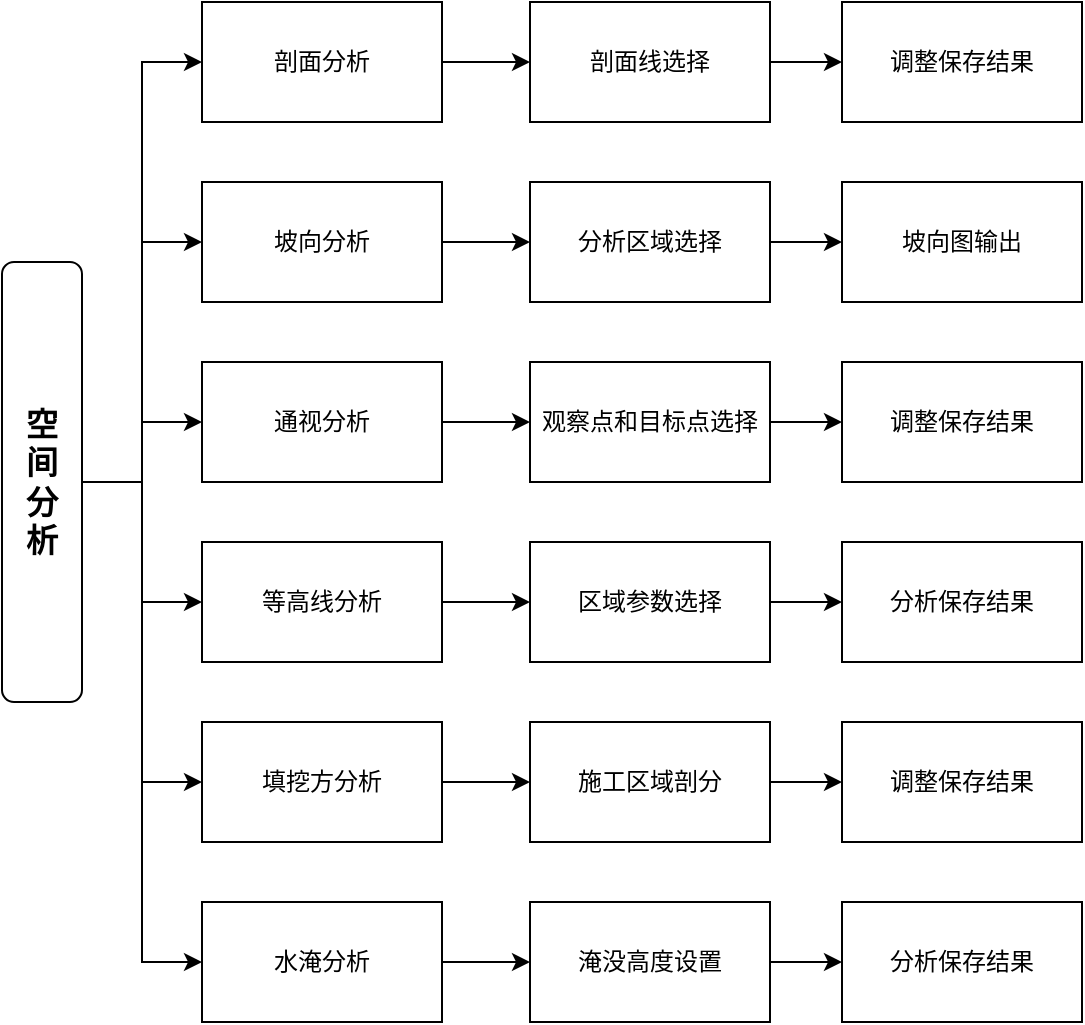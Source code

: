 <mxfile version="24.7.7">
  <diagram name="第 1 页" id="MAkQFHJNIvorQ8OaMqpP">
    <mxGraphModel dx="1221" dy="725" grid="1" gridSize="10" guides="1" tooltips="1" connect="1" arrows="1" fold="1" page="1" pageScale="1" pageWidth="827" pageHeight="1169" math="0" shadow="0">
      <root>
        <mxCell id="0" />
        <mxCell id="1" parent="0" />
        <mxCell id="rAopg30Zb1RhLfwCDvSp-1" style="edgeStyle=orthogonalEdgeStyle;rounded=0;orthogonalLoop=1;jettySize=auto;html=1;exitX=1;exitY=0.5;exitDx=0;exitDy=0;" edge="1" parent="1" source="rAopg30Zb1RhLfwCDvSp-2" target="rAopg30Zb1RhLfwCDvSp-4">
          <mxGeometry relative="1" as="geometry" />
        </mxCell>
        <mxCell id="rAopg30Zb1RhLfwCDvSp-2" value="剖面分析" style="rounded=0;whiteSpace=wrap;html=1;" vertex="1" parent="1">
          <mxGeometry x="240" y="210" width="120" height="60" as="geometry" />
        </mxCell>
        <mxCell id="rAopg30Zb1RhLfwCDvSp-3" style="edgeStyle=orthogonalEdgeStyle;rounded=0;orthogonalLoop=1;jettySize=auto;html=1;exitX=1;exitY=0.5;exitDx=0;exitDy=0;" edge="1" parent="1" source="rAopg30Zb1RhLfwCDvSp-4" target="rAopg30Zb1RhLfwCDvSp-5">
          <mxGeometry relative="1" as="geometry" />
        </mxCell>
        <mxCell id="rAopg30Zb1RhLfwCDvSp-4" value="剖面线选择" style="rounded=0;whiteSpace=wrap;html=1;" vertex="1" parent="1">
          <mxGeometry x="404" y="210" width="120" height="60" as="geometry" />
        </mxCell>
        <mxCell id="rAopg30Zb1RhLfwCDvSp-5" value="调整保存结果" style="rounded=0;whiteSpace=wrap;html=1;" vertex="1" parent="1">
          <mxGeometry x="560" y="210" width="120" height="60" as="geometry" />
        </mxCell>
        <mxCell id="rAopg30Zb1RhLfwCDvSp-6" style="edgeStyle=orthogonalEdgeStyle;rounded=0;orthogonalLoop=1;jettySize=auto;html=1;exitX=1;exitY=0.5;exitDx=0;exitDy=0;entryX=0;entryY=0.5;entryDx=0;entryDy=0;" edge="1" parent="1" source="rAopg30Zb1RhLfwCDvSp-7" target="rAopg30Zb1RhLfwCDvSp-9">
          <mxGeometry relative="1" as="geometry" />
        </mxCell>
        <mxCell id="rAopg30Zb1RhLfwCDvSp-7" value="坡向分析" style="rounded=0;whiteSpace=wrap;html=1;" vertex="1" parent="1">
          <mxGeometry x="240" y="300" width="120" height="60" as="geometry" />
        </mxCell>
        <mxCell id="rAopg30Zb1RhLfwCDvSp-8" style="edgeStyle=orthogonalEdgeStyle;rounded=0;orthogonalLoop=1;jettySize=auto;html=1;exitX=1;exitY=0.5;exitDx=0;exitDy=0;" edge="1" parent="1" source="rAopg30Zb1RhLfwCDvSp-9" target="rAopg30Zb1RhLfwCDvSp-10">
          <mxGeometry relative="1" as="geometry" />
        </mxCell>
        <mxCell id="rAopg30Zb1RhLfwCDvSp-9" value="分析区域选择" style="rounded=0;whiteSpace=wrap;html=1;" vertex="1" parent="1">
          <mxGeometry x="404" y="300" width="120" height="60" as="geometry" />
        </mxCell>
        <mxCell id="rAopg30Zb1RhLfwCDvSp-10" value="坡向图输出" style="rounded=0;whiteSpace=wrap;html=1;" vertex="1" parent="1">
          <mxGeometry x="560" y="300" width="120" height="60" as="geometry" />
        </mxCell>
        <mxCell id="rAopg30Zb1RhLfwCDvSp-11" style="edgeStyle=orthogonalEdgeStyle;rounded=0;orthogonalLoop=1;jettySize=auto;html=1;exitX=1;exitY=0.5;exitDx=0;exitDy=0;entryX=0;entryY=0.5;entryDx=0;entryDy=0;" edge="1" parent="1" source="rAopg30Zb1RhLfwCDvSp-12" target="rAopg30Zb1RhLfwCDvSp-14">
          <mxGeometry relative="1" as="geometry" />
        </mxCell>
        <mxCell id="rAopg30Zb1RhLfwCDvSp-12" value="通视分析" style="rounded=0;whiteSpace=wrap;html=1;" vertex="1" parent="1">
          <mxGeometry x="240" y="390" width="120" height="60" as="geometry" />
        </mxCell>
        <mxCell id="rAopg30Zb1RhLfwCDvSp-13" style="edgeStyle=orthogonalEdgeStyle;rounded=0;orthogonalLoop=1;jettySize=auto;html=1;exitX=1;exitY=0.5;exitDx=0;exitDy=0;" edge="1" parent="1" source="rAopg30Zb1RhLfwCDvSp-14" target="rAopg30Zb1RhLfwCDvSp-15">
          <mxGeometry relative="1" as="geometry" />
        </mxCell>
        <mxCell id="rAopg30Zb1RhLfwCDvSp-14" value="观察点和目标点选择" style="rounded=0;whiteSpace=wrap;html=1;" vertex="1" parent="1">
          <mxGeometry x="404" y="390" width="120" height="60" as="geometry" />
        </mxCell>
        <mxCell id="rAopg30Zb1RhLfwCDvSp-15" value="调整保存结果" style="rounded=0;whiteSpace=wrap;html=1;" vertex="1" parent="1">
          <mxGeometry x="560" y="390" width="120" height="60" as="geometry" />
        </mxCell>
        <mxCell id="rAopg30Zb1RhLfwCDvSp-16" style="edgeStyle=orthogonalEdgeStyle;rounded=0;orthogonalLoop=1;jettySize=auto;html=1;exitX=1;exitY=0.5;exitDx=0;exitDy=0;" edge="1" parent="1" source="rAopg30Zb1RhLfwCDvSp-17" target="rAopg30Zb1RhLfwCDvSp-19">
          <mxGeometry relative="1" as="geometry" />
        </mxCell>
        <mxCell id="rAopg30Zb1RhLfwCDvSp-17" value="等高线分析" style="rounded=0;whiteSpace=wrap;html=1;" vertex="1" parent="1">
          <mxGeometry x="240" y="480" width="120" height="60" as="geometry" />
        </mxCell>
        <mxCell id="rAopg30Zb1RhLfwCDvSp-18" style="edgeStyle=orthogonalEdgeStyle;rounded=0;orthogonalLoop=1;jettySize=auto;html=1;exitX=1;exitY=0.5;exitDx=0;exitDy=0;" edge="1" parent="1" source="rAopg30Zb1RhLfwCDvSp-19" target="rAopg30Zb1RhLfwCDvSp-20">
          <mxGeometry relative="1" as="geometry" />
        </mxCell>
        <mxCell id="rAopg30Zb1RhLfwCDvSp-19" value="区域参数选择" style="rounded=0;whiteSpace=wrap;html=1;" vertex="1" parent="1">
          <mxGeometry x="404" y="480" width="120" height="60" as="geometry" />
        </mxCell>
        <mxCell id="rAopg30Zb1RhLfwCDvSp-20" value="分析保存结果" style="rounded=0;whiteSpace=wrap;html=1;" vertex="1" parent="1">
          <mxGeometry x="560" y="480" width="120" height="60" as="geometry" />
        </mxCell>
        <mxCell id="rAopg30Zb1RhLfwCDvSp-21" style="edgeStyle=orthogonalEdgeStyle;rounded=0;orthogonalLoop=1;jettySize=auto;html=1;exitX=1;exitY=0.5;exitDx=0;exitDy=0;entryX=0;entryY=0.5;entryDx=0;entryDy=0;" edge="1" parent="1" source="rAopg30Zb1RhLfwCDvSp-25" target="rAopg30Zb1RhLfwCDvSp-2">
          <mxGeometry relative="1" as="geometry" />
        </mxCell>
        <mxCell id="rAopg30Zb1RhLfwCDvSp-22" style="edgeStyle=orthogonalEdgeStyle;rounded=0;orthogonalLoop=1;jettySize=auto;html=1;exitX=1;exitY=0.5;exitDx=0;exitDy=0;" edge="1" parent="1" source="rAopg30Zb1RhLfwCDvSp-25" target="rAopg30Zb1RhLfwCDvSp-7">
          <mxGeometry relative="1" as="geometry" />
        </mxCell>
        <mxCell id="rAopg30Zb1RhLfwCDvSp-23" style="edgeStyle=orthogonalEdgeStyle;rounded=0;orthogonalLoop=1;jettySize=auto;html=1;exitX=1;exitY=0.5;exitDx=0;exitDy=0;" edge="1" parent="1" source="rAopg30Zb1RhLfwCDvSp-25" target="rAopg30Zb1RhLfwCDvSp-12">
          <mxGeometry relative="1" as="geometry" />
        </mxCell>
        <mxCell id="rAopg30Zb1RhLfwCDvSp-24" style="edgeStyle=orthogonalEdgeStyle;rounded=0;orthogonalLoop=1;jettySize=auto;html=1;exitX=1;exitY=0.5;exitDx=0;exitDy=0;entryX=0;entryY=0.5;entryDx=0;entryDy=0;" edge="1" parent="1" source="rAopg30Zb1RhLfwCDvSp-25" target="rAopg30Zb1RhLfwCDvSp-17">
          <mxGeometry relative="1" as="geometry" />
        </mxCell>
        <mxCell id="rAopg30Zb1RhLfwCDvSp-36" style="edgeStyle=orthogonalEdgeStyle;rounded=0;orthogonalLoop=1;jettySize=auto;html=1;exitX=1;exitY=0.5;exitDx=0;exitDy=0;entryX=0;entryY=0.5;entryDx=0;entryDy=0;" edge="1" parent="1" source="rAopg30Zb1RhLfwCDvSp-25" target="rAopg30Zb1RhLfwCDvSp-27">
          <mxGeometry relative="1" as="geometry" />
        </mxCell>
        <mxCell id="rAopg30Zb1RhLfwCDvSp-37" style="edgeStyle=orthogonalEdgeStyle;rounded=0;orthogonalLoop=1;jettySize=auto;html=1;exitX=1;exitY=0.5;exitDx=0;exitDy=0;entryX=0;entryY=0.5;entryDx=0;entryDy=0;" edge="1" parent="1" source="rAopg30Zb1RhLfwCDvSp-25" target="rAopg30Zb1RhLfwCDvSp-32">
          <mxGeometry relative="1" as="geometry" />
        </mxCell>
        <mxCell id="rAopg30Zb1RhLfwCDvSp-25" value="&lt;b style=&quot;font-size: 16px;&quot;&gt;&lt;font style=&quot;font-size: 16px;&quot;&gt;空&lt;/font&gt;&lt;/b&gt;&lt;div style=&quot;font-size: 16px;&quot;&gt;&lt;b&gt;&lt;font style=&quot;font-size: 16px;&quot;&gt;间&lt;/font&gt;&lt;/b&gt;&lt;/div&gt;&lt;div style=&quot;font-size: 16px;&quot;&gt;&lt;b&gt;&lt;font style=&quot;font-size: 16px;&quot;&gt;分&lt;/font&gt;&lt;/b&gt;&lt;/div&gt;&lt;div style=&quot;font-size: 16px;&quot;&gt;&lt;b style=&quot;&quot;&gt;&lt;font style=&quot;font-size: 16px;&quot;&gt;析&lt;/font&gt;&lt;/b&gt;&lt;/div&gt;" style="rounded=1;whiteSpace=wrap;html=1;" vertex="1" parent="1">
          <mxGeometry x="140" y="340" width="40" height="220" as="geometry" />
        </mxCell>
        <mxCell id="rAopg30Zb1RhLfwCDvSp-26" style="edgeStyle=orthogonalEdgeStyle;rounded=0;orthogonalLoop=1;jettySize=auto;html=1;exitX=1;exitY=0.5;exitDx=0;exitDy=0;" edge="1" parent="1" source="rAopg30Zb1RhLfwCDvSp-27" target="rAopg30Zb1RhLfwCDvSp-29">
          <mxGeometry relative="1" as="geometry" />
        </mxCell>
        <mxCell id="rAopg30Zb1RhLfwCDvSp-27" value="填挖方分析" style="rounded=0;whiteSpace=wrap;html=1;" vertex="1" parent="1">
          <mxGeometry x="240" y="570" width="120" height="60" as="geometry" />
        </mxCell>
        <mxCell id="rAopg30Zb1RhLfwCDvSp-28" style="edgeStyle=orthogonalEdgeStyle;rounded=0;orthogonalLoop=1;jettySize=auto;html=1;exitX=1;exitY=0.5;exitDx=0;exitDy=0;" edge="1" parent="1" source="rAopg30Zb1RhLfwCDvSp-29" target="rAopg30Zb1RhLfwCDvSp-30">
          <mxGeometry relative="1" as="geometry" />
        </mxCell>
        <mxCell id="rAopg30Zb1RhLfwCDvSp-29" value="施工区域剖分" style="rounded=0;whiteSpace=wrap;html=1;" vertex="1" parent="1">
          <mxGeometry x="404" y="570" width="120" height="60" as="geometry" />
        </mxCell>
        <mxCell id="rAopg30Zb1RhLfwCDvSp-30" value="调整保存结果" style="rounded=0;whiteSpace=wrap;html=1;" vertex="1" parent="1">
          <mxGeometry x="560" y="570" width="120" height="60" as="geometry" />
        </mxCell>
        <mxCell id="rAopg30Zb1RhLfwCDvSp-31" style="edgeStyle=orthogonalEdgeStyle;rounded=0;orthogonalLoop=1;jettySize=auto;html=1;exitX=1;exitY=0.5;exitDx=0;exitDy=0;" edge="1" parent="1" source="rAopg30Zb1RhLfwCDvSp-32" target="rAopg30Zb1RhLfwCDvSp-34">
          <mxGeometry relative="1" as="geometry" />
        </mxCell>
        <mxCell id="rAopg30Zb1RhLfwCDvSp-32" value="水淹分析" style="rounded=0;whiteSpace=wrap;html=1;" vertex="1" parent="1">
          <mxGeometry x="240" y="660" width="120" height="60" as="geometry" />
        </mxCell>
        <mxCell id="rAopg30Zb1RhLfwCDvSp-33" style="edgeStyle=orthogonalEdgeStyle;rounded=0;orthogonalLoop=1;jettySize=auto;html=1;exitX=1;exitY=0.5;exitDx=0;exitDy=0;" edge="1" parent="1" source="rAopg30Zb1RhLfwCDvSp-34" target="rAopg30Zb1RhLfwCDvSp-35">
          <mxGeometry relative="1" as="geometry" />
        </mxCell>
        <mxCell id="rAopg30Zb1RhLfwCDvSp-34" value="淹没高度设置" style="rounded=0;whiteSpace=wrap;html=1;" vertex="1" parent="1">
          <mxGeometry x="404" y="660" width="120" height="60" as="geometry" />
        </mxCell>
        <mxCell id="rAopg30Zb1RhLfwCDvSp-35" value="分析保存结果" style="rounded=0;whiteSpace=wrap;html=1;" vertex="1" parent="1">
          <mxGeometry x="560" y="660" width="120" height="60" as="geometry" />
        </mxCell>
      </root>
    </mxGraphModel>
  </diagram>
</mxfile>
